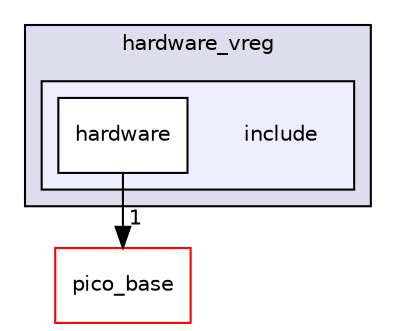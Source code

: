 digraph "hardware_vreg/include" {
  compound=true
  node [ fontsize="10", fontname="Helvetica"];
  edge [ labelfontsize="10", labelfontname="Helvetica"];
  subgraph clusterdir_0e1138babcfcde610e15dab967466bca {
    graph [ bgcolor="#ddddee", pencolor="black", label="hardware_vreg" fontname="Helvetica", fontsize="10", URL="dir_0e1138babcfcde610e15dab967466bca.html"]
  subgraph clusterdir_6ab57f383a645c0d573cc41d570ffe8f {
    graph [ bgcolor="#eeeeff", pencolor="black", label="" URL="dir_6ab57f383a645c0d573cc41d570ffe8f.html"];
    dir_6ab57f383a645c0d573cc41d570ffe8f [shape=plaintext label="include"];
    dir_e5e0e6b8d4e270d45182ec9c8d1a8f31 [shape=box label="hardware" color="black" fillcolor="white" style="filled" URL="dir_e5e0e6b8d4e270d45182ec9c8d1a8f31.html"];
  }
  }
  dir_ee4ba4c32933fd9d1c9bce216e67756d [shape=box label="pico_base" fillcolor="white" style="filled" color="red" URL="dir_ee4ba4c32933fd9d1c9bce216e67756d.html"];
  dir_e5e0e6b8d4e270d45182ec9c8d1a8f31->dir_ee4ba4c32933fd9d1c9bce216e67756d [headlabel="1", labeldistance=1.5 headhref="dir_000116_000007.html"];
}

